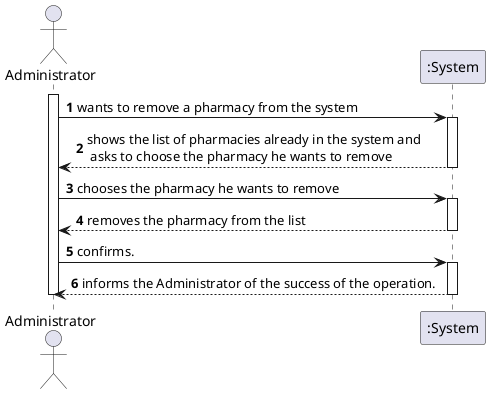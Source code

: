 @startuml
autonumber

actor "Administrator" as A
participant ":System" as SIST

activate A
A -> SIST : wants to remove a pharmacy from the system
activate SIST
SIST --> A : shows the list of pharmacies already in the system and\n asks to choose the pharmacy he wants to remove
deactivate SIST

A -> SIST : chooses the pharmacy he wants to remove
activate SIST
SIST --> A : removes the pharmacy from the list
deactivate SIST

A -> SIST : confirms.
activate SIST
    SIST --> A : informs the Administrator of the success of the operation.
deactivate SIST
deactivate A

@enduml